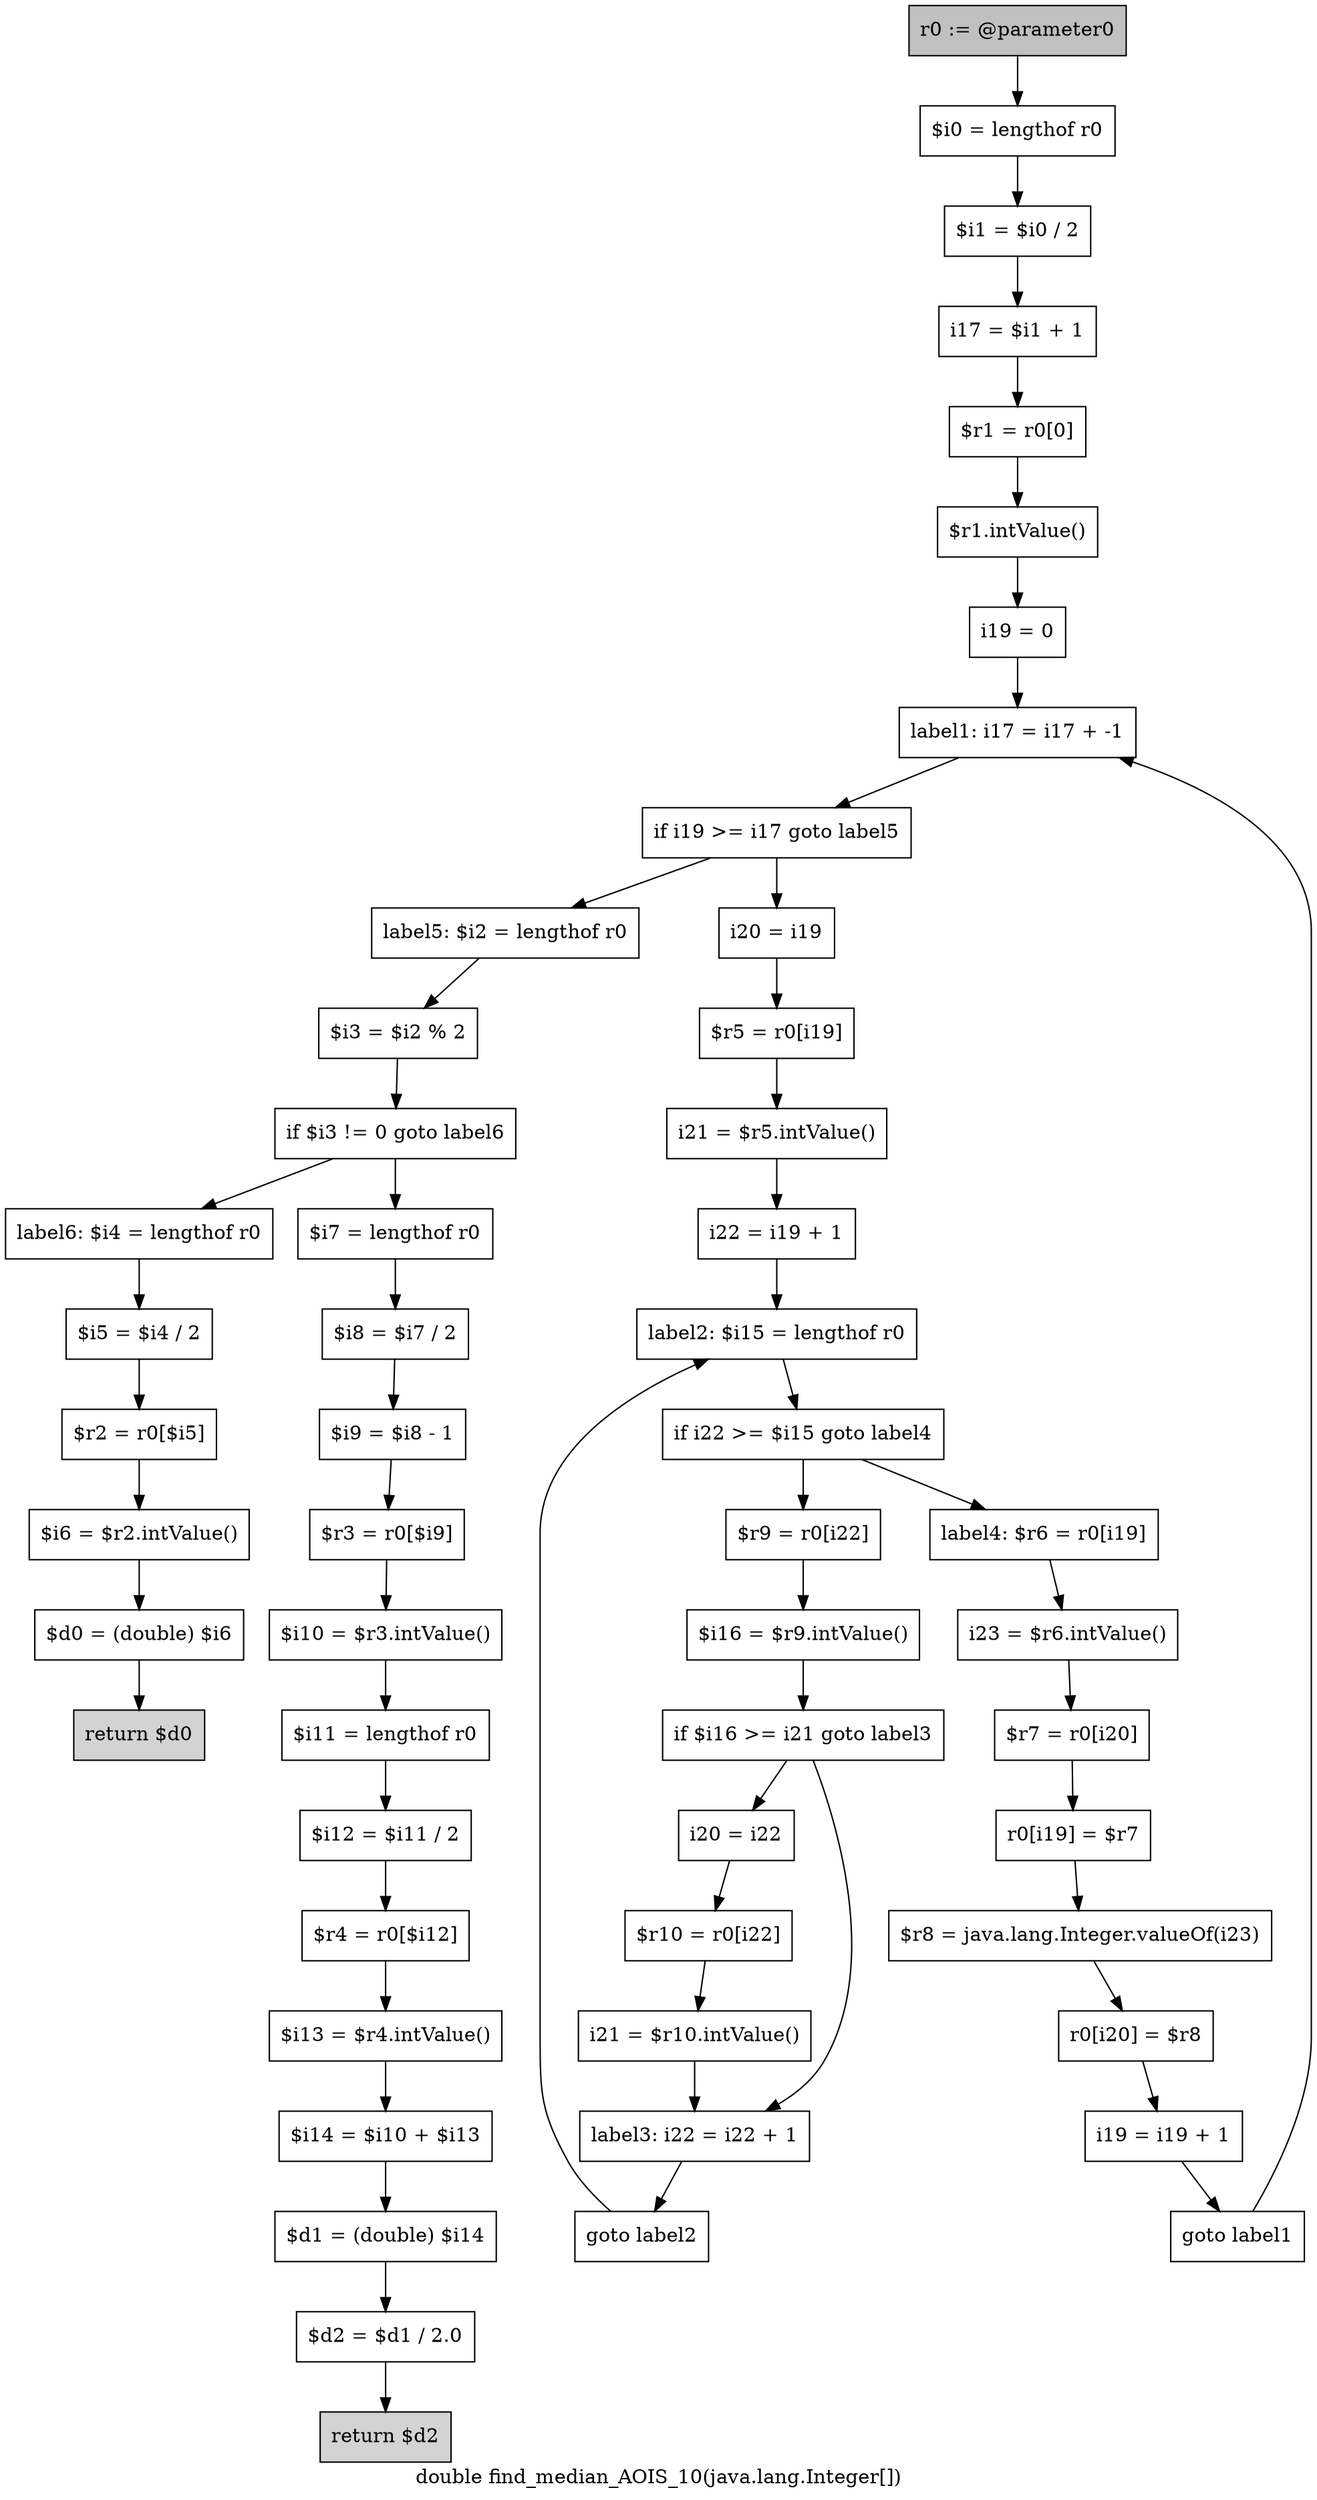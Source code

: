 digraph "double find_median_AOIS_10(java.lang.Integer[])" {
    label="double find_median_AOIS_10(java.lang.Integer[])";
    node [shape=box];
    "0" [style=filled,fillcolor=gray,label="r0 := @parameter0",];
    "1" [label="$i0 = lengthof r0",];
    "0"->"1";
    "2" [label="$i1 = $i0 / 2",];
    "1"->"2";
    "3" [label="i17 = $i1 + 1",];
    "2"->"3";
    "4" [label="$r1 = r0[0]",];
    "3"->"4";
    "5" [label="$r1.intValue()",];
    "4"->"5";
    "6" [label="i19 = 0",];
    "5"->"6";
    "7" [label="label1: i17 = i17 + -1",];
    "6"->"7";
    "8" [label="if i19 >= i17 goto label5",];
    "7"->"8";
    "9" [label="i20 = i19",];
    "8"->"9";
    "31" [label="label5: $i2 = lengthof r0",];
    "8"->"31";
    "10" [label="$r5 = r0[i19]",];
    "9"->"10";
    "11" [label="i21 = $r5.intValue()",];
    "10"->"11";
    "12" [label="i22 = i19 + 1",];
    "11"->"12";
    "13" [label="label2: $i15 = lengthof r0",];
    "12"->"13";
    "14" [label="if i22 >= $i15 goto label4",];
    "13"->"14";
    "15" [label="$r9 = r0[i22]",];
    "14"->"15";
    "23" [label="label4: $r6 = r0[i19]",];
    "14"->"23";
    "16" [label="$i16 = $r9.intValue()",];
    "15"->"16";
    "17" [label="if $i16 >= i21 goto label3",];
    "16"->"17";
    "18" [label="i20 = i22",];
    "17"->"18";
    "21" [label="label3: i22 = i22 + 1",];
    "17"->"21";
    "19" [label="$r10 = r0[i22]",];
    "18"->"19";
    "20" [label="i21 = $r10.intValue()",];
    "19"->"20";
    "20"->"21";
    "22" [label="goto label2",];
    "21"->"22";
    "22"->"13";
    "24" [label="i23 = $r6.intValue()",];
    "23"->"24";
    "25" [label="$r7 = r0[i20]",];
    "24"->"25";
    "26" [label="r0[i19] = $r7",];
    "25"->"26";
    "27" [label="$r8 = java.lang.Integer.valueOf(i23)",];
    "26"->"27";
    "28" [label="r0[i20] = $r8",];
    "27"->"28";
    "29" [label="i19 = i19 + 1",];
    "28"->"29";
    "30" [label="goto label1",];
    "29"->"30";
    "30"->"7";
    "32" [label="$i3 = $i2 % 2",];
    "31"->"32";
    "33" [label="if $i3 != 0 goto label6",];
    "32"->"33";
    "34" [label="$i7 = lengthof r0",];
    "33"->"34";
    "47" [label="label6: $i4 = lengthof r0",];
    "33"->"47";
    "35" [label="$i8 = $i7 / 2",];
    "34"->"35";
    "36" [label="$i9 = $i8 - 1",];
    "35"->"36";
    "37" [label="$r3 = r0[$i9]",];
    "36"->"37";
    "38" [label="$i10 = $r3.intValue()",];
    "37"->"38";
    "39" [label="$i11 = lengthof r0",];
    "38"->"39";
    "40" [label="$i12 = $i11 / 2",];
    "39"->"40";
    "41" [label="$r4 = r0[$i12]",];
    "40"->"41";
    "42" [label="$i13 = $r4.intValue()",];
    "41"->"42";
    "43" [label="$i14 = $i10 + $i13",];
    "42"->"43";
    "44" [label="$d1 = (double) $i14",];
    "43"->"44";
    "45" [label="$d2 = $d1 / 2.0",];
    "44"->"45";
    "46" [style=filled,fillcolor=lightgray,label="return $d2",];
    "45"->"46";
    "48" [label="$i5 = $i4 / 2",];
    "47"->"48";
    "49" [label="$r2 = r0[$i5]",];
    "48"->"49";
    "50" [label="$i6 = $r2.intValue()",];
    "49"->"50";
    "51" [label="$d0 = (double) $i6",];
    "50"->"51";
    "52" [style=filled,fillcolor=lightgray,label="return $d0",];
    "51"->"52";
}
